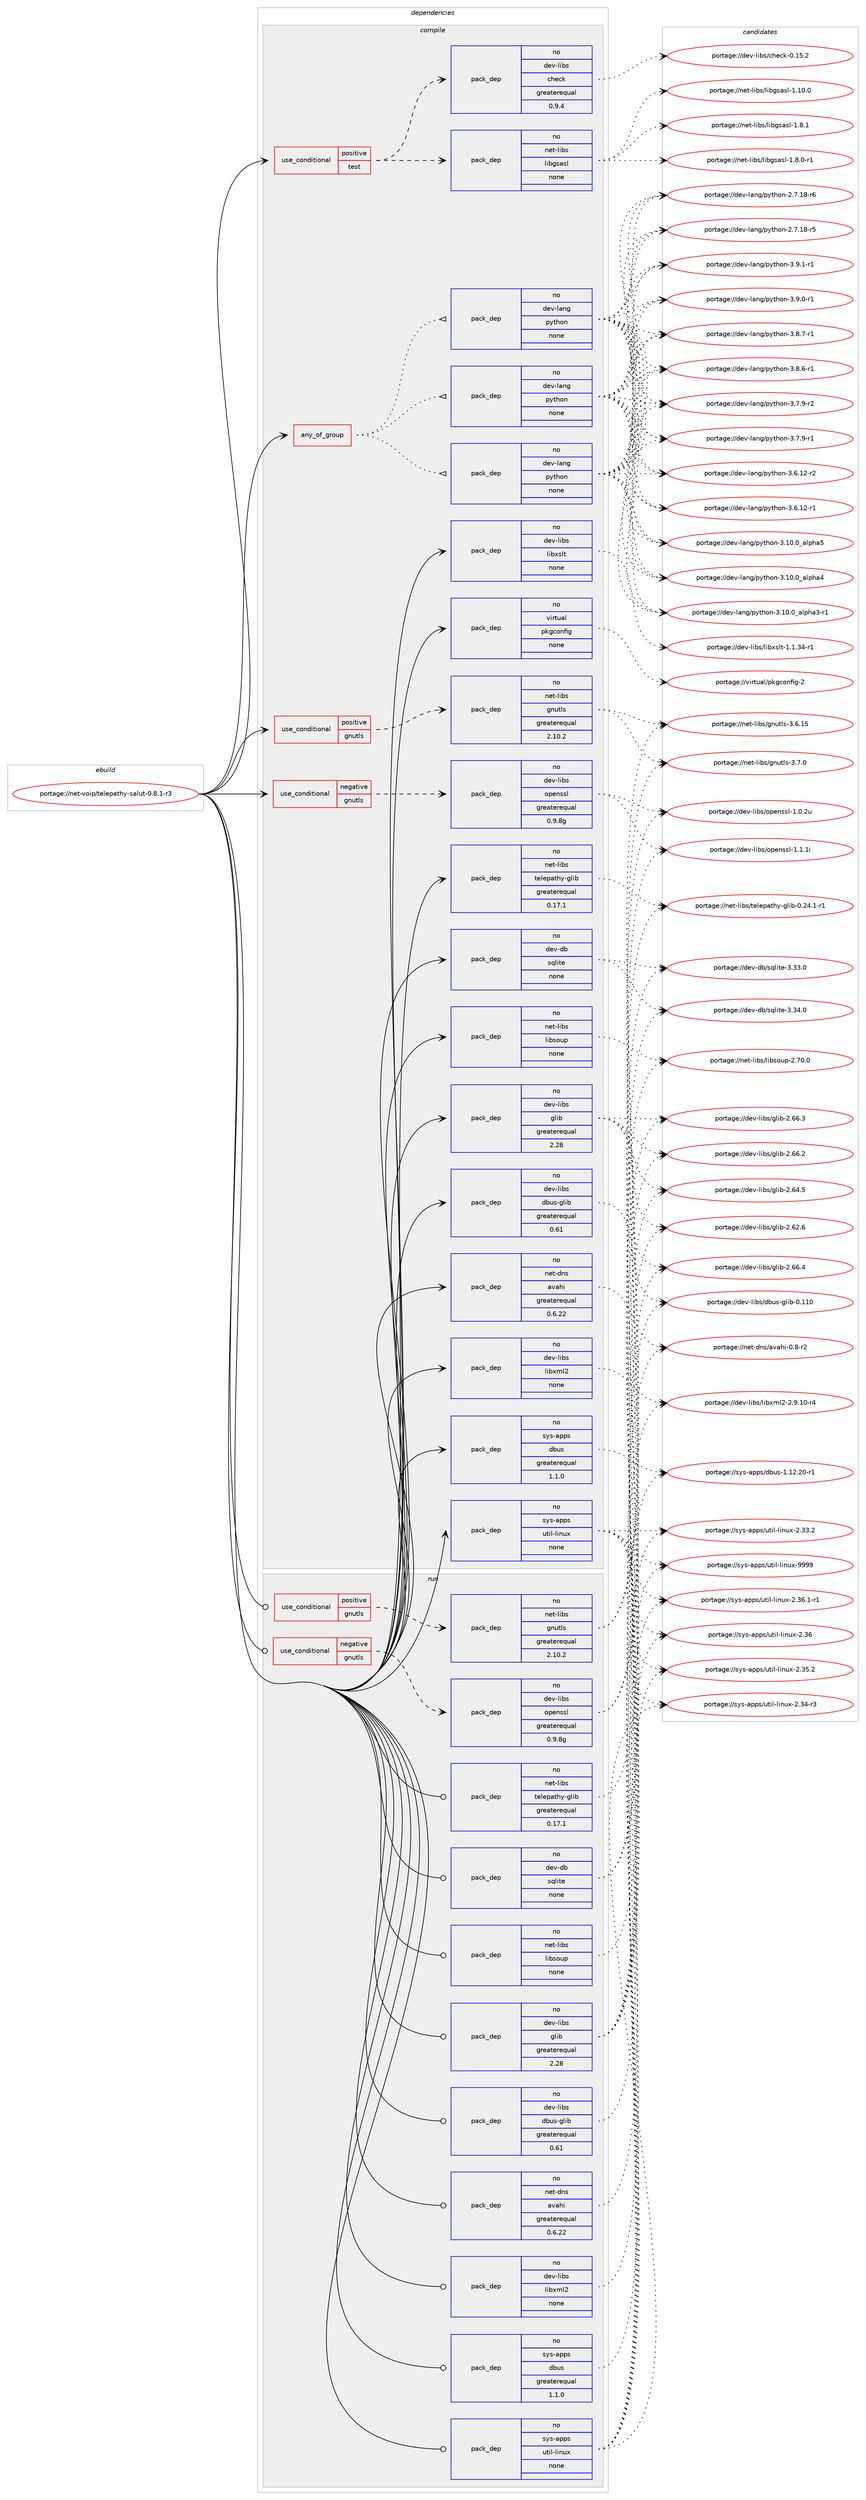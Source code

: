 digraph prolog {

# *************
# Graph options
# *************

newrank=true;
concentrate=true;
compound=true;
graph [rankdir=LR,fontname=Helvetica,fontsize=10,ranksep=1.5];#, ranksep=2.5, nodesep=0.2];
edge  [arrowhead=vee];
node  [fontname=Helvetica,fontsize=10];

# **********
# The ebuild
# **********

subgraph cluster_leftcol {
color=gray;
rank=same;
label=<<i>ebuild</i>>;
id [label="portage://net-voip/telepathy-salut-0.8.1-r3", color=red, width=4, href="../net-voip/telepathy-salut-0.8.1-r3.svg"];
}

# ****************
# The dependencies
# ****************

subgraph cluster_midcol {
color=gray;
label=<<i>dependencies</i>>;
subgraph cluster_compile {
fillcolor="#eeeeee";
style=filled;
label=<<i>compile</i>>;
subgraph any107 {
dependency13357 [label=<<TABLE BORDER="0" CELLBORDER="1" CELLSPACING="0" CELLPADDING="4"><TR><TD CELLPADDING="10">any_of_group</TD></TR></TABLE>>, shape=none, color=red];subgraph pack9303 {
dependency13358 [label=<<TABLE BORDER="0" CELLBORDER="1" CELLSPACING="0" CELLPADDING="4" WIDTH="220"><TR><TD ROWSPAN="6" CELLPADDING="30">pack_dep</TD></TR><TR><TD WIDTH="110">no</TD></TR><TR><TD>dev-lang</TD></TR><TR><TD>python</TD></TR><TR><TD>none</TD></TR><TR><TD></TD></TR></TABLE>>, shape=none, color=blue];
}
dependency13357:e -> dependency13358:w [weight=20,style="dotted",arrowhead="oinv"];
subgraph pack9304 {
dependency13359 [label=<<TABLE BORDER="0" CELLBORDER="1" CELLSPACING="0" CELLPADDING="4" WIDTH="220"><TR><TD ROWSPAN="6" CELLPADDING="30">pack_dep</TD></TR><TR><TD WIDTH="110">no</TD></TR><TR><TD>dev-lang</TD></TR><TR><TD>python</TD></TR><TR><TD>none</TD></TR><TR><TD></TD></TR></TABLE>>, shape=none, color=blue];
}
dependency13357:e -> dependency13359:w [weight=20,style="dotted",arrowhead="oinv"];
subgraph pack9305 {
dependency13360 [label=<<TABLE BORDER="0" CELLBORDER="1" CELLSPACING="0" CELLPADDING="4" WIDTH="220"><TR><TD ROWSPAN="6" CELLPADDING="30">pack_dep</TD></TR><TR><TD WIDTH="110">no</TD></TR><TR><TD>dev-lang</TD></TR><TR><TD>python</TD></TR><TR><TD>none</TD></TR><TR><TD></TD></TR></TABLE>>, shape=none, color=blue];
}
dependency13357:e -> dependency13360:w [weight=20,style="dotted",arrowhead="oinv"];
}
id:e -> dependency13357:w [weight=20,style="solid",arrowhead="vee"];
subgraph cond3938 {
dependency13361 [label=<<TABLE BORDER="0" CELLBORDER="1" CELLSPACING="0" CELLPADDING="4"><TR><TD ROWSPAN="3" CELLPADDING="10">use_conditional</TD></TR><TR><TD>negative</TD></TR><TR><TD>gnutls</TD></TR></TABLE>>, shape=none, color=red];
subgraph pack9306 {
dependency13362 [label=<<TABLE BORDER="0" CELLBORDER="1" CELLSPACING="0" CELLPADDING="4" WIDTH="220"><TR><TD ROWSPAN="6" CELLPADDING="30">pack_dep</TD></TR><TR><TD WIDTH="110">no</TD></TR><TR><TD>dev-libs</TD></TR><TR><TD>openssl</TD></TR><TR><TD>greaterequal</TD></TR><TR><TD>0.9.8g</TD></TR></TABLE>>, shape=none, color=blue];
}
dependency13361:e -> dependency13362:w [weight=20,style="dashed",arrowhead="vee"];
}
id:e -> dependency13361:w [weight=20,style="solid",arrowhead="vee"];
subgraph cond3939 {
dependency13363 [label=<<TABLE BORDER="0" CELLBORDER="1" CELLSPACING="0" CELLPADDING="4"><TR><TD ROWSPAN="3" CELLPADDING="10">use_conditional</TD></TR><TR><TD>positive</TD></TR><TR><TD>gnutls</TD></TR></TABLE>>, shape=none, color=red];
subgraph pack9307 {
dependency13364 [label=<<TABLE BORDER="0" CELLBORDER="1" CELLSPACING="0" CELLPADDING="4" WIDTH="220"><TR><TD ROWSPAN="6" CELLPADDING="30">pack_dep</TD></TR><TR><TD WIDTH="110">no</TD></TR><TR><TD>net-libs</TD></TR><TR><TD>gnutls</TD></TR><TR><TD>greaterequal</TD></TR><TR><TD>2.10.2</TD></TR></TABLE>>, shape=none, color=blue];
}
dependency13363:e -> dependency13364:w [weight=20,style="dashed",arrowhead="vee"];
}
id:e -> dependency13363:w [weight=20,style="solid",arrowhead="vee"];
subgraph cond3940 {
dependency13365 [label=<<TABLE BORDER="0" CELLBORDER="1" CELLSPACING="0" CELLPADDING="4"><TR><TD ROWSPAN="3" CELLPADDING="10">use_conditional</TD></TR><TR><TD>positive</TD></TR><TR><TD>test</TD></TR></TABLE>>, shape=none, color=red];
subgraph pack9308 {
dependency13366 [label=<<TABLE BORDER="0" CELLBORDER="1" CELLSPACING="0" CELLPADDING="4" WIDTH="220"><TR><TD ROWSPAN="6" CELLPADDING="30">pack_dep</TD></TR><TR><TD WIDTH="110">no</TD></TR><TR><TD>dev-libs</TD></TR><TR><TD>check</TD></TR><TR><TD>greaterequal</TD></TR><TR><TD>0.9.4</TD></TR></TABLE>>, shape=none, color=blue];
}
dependency13365:e -> dependency13366:w [weight=20,style="dashed",arrowhead="vee"];
subgraph pack9309 {
dependency13367 [label=<<TABLE BORDER="0" CELLBORDER="1" CELLSPACING="0" CELLPADDING="4" WIDTH="220"><TR><TD ROWSPAN="6" CELLPADDING="30">pack_dep</TD></TR><TR><TD WIDTH="110">no</TD></TR><TR><TD>net-libs</TD></TR><TR><TD>libgsasl</TD></TR><TR><TD>none</TD></TR><TR><TD></TD></TR></TABLE>>, shape=none, color=blue];
}
dependency13365:e -> dependency13367:w [weight=20,style="dashed",arrowhead="vee"];
}
id:e -> dependency13365:w [weight=20,style="solid",arrowhead="vee"];
subgraph pack9310 {
dependency13368 [label=<<TABLE BORDER="0" CELLBORDER="1" CELLSPACING="0" CELLPADDING="4" WIDTH="220"><TR><TD ROWSPAN="6" CELLPADDING="30">pack_dep</TD></TR><TR><TD WIDTH="110">no</TD></TR><TR><TD>dev-db</TD></TR><TR><TD>sqlite</TD></TR><TR><TD>none</TD></TR><TR><TD></TD></TR></TABLE>>, shape=none, color=blue];
}
id:e -> dependency13368:w [weight=20,style="solid",arrowhead="vee"];
subgraph pack9311 {
dependency13369 [label=<<TABLE BORDER="0" CELLBORDER="1" CELLSPACING="0" CELLPADDING="4" WIDTH="220"><TR><TD ROWSPAN="6" CELLPADDING="30">pack_dep</TD></TR><TR><TD WIDTH="110">no</TD></TR><TR><TD>dev-libs</TD></TR><TR><TD>dbus-glib</TD></TR><TR><TD>greaterequal</TD></TR><TR><TD>0.61</TD></TR></TABLE>>, shape=none, color=blue];
}
id:e -> dependency13369:w [weight=20,style="solid",arrowhead="vee"];
subgraph pack9312 {
dependency13370 [label=<<TABLE BORDER="0" CELLBORDER="1" CELLSPACING="0" CELLPADDING="4" WIDTH="220"><TR><TD ROWSPAN="6" CELLPADDING="30">pack_dep</TD></TR><TR><TD WIDTH="110">no</TD></TR><TR><TD>dev-libs</TD></TR><TR><TD>glib</TD></TR><TR><TD>greaterequal</TD></TR><TR><TD>2.28</TD></TR></TABLE>>, shape=none, color=blue];
}
id:e -> dependency13370:w [weight=20,style="solid",arrowhead="vee"];
subgraph pack9313 {
dependency13371 [label=<<TABLE BORDER="0" CELLBORDER="1" CELLSPACING="0" CELLPADDING="4" WIDTH="220"><TR><TD ROWSPAN="6" CELLPADDING="30">pack_dep</TD></TR><TR><TD WIDTH="110">no</TD></TR><TR><TD>dev-libs</TD></TR><TR><TD>libxml2</TD></TR><TR><TD>none</TD></TR><TR><TD></TD></TR></TABLE>>, shape=none, color=blue];
}
id:e -> dependency13371:w [weight=20,style="solid",arrowhead="vee"];
subgraph pack9314 {
dependency13372 [label=<<TABLE BORDER="0" CELLBORDER="1" CELLSPACING="0" CELLPADDING="4" WIDTH="220"><TR><TD ROWSPAN="6" CELLPADDING="30">pack_dep</TD></TR><TR><TD WIDTH="110">no</TD></TR><TR><TD>dev-libs</TD></TR><TR><TD>libxslt</TD></TR><TR><TD>none</TD></TR><TR><TD></TD></TR></TABLE>>, shape=none, color=blue];
}
id:e -> dependency13372:w [weight=20,style="solid",arrowhead="vee"];
subgraph pack9315 {
dependency13373 [label=<<TABLE BORDER="0" CELLBORDER="1" CELLSPACING="0" CELLPADDING="4" WIDTH="220"><TR><TD ROWSPAN="6" CELLPADDING="30">pack_dep</TD></TR><TR><TD WIDTH="110">no</TD></TR><TR><TD>net-dns</TD></TR><TR><TD>avahi</TD></TR><TR><TD>greaterequal</TD></TR><TR><TD>0.6.22</TD></TR></TABLE>>, shape=none, color=blue];
}
id:e -> dependency13373:w [weight=20,style="solid",arrowhead="vee"];
subgraph pack9316 {
dependency13374 [label=<<TABLE BORDER="0" CELLBORDER="1" CELLSPACING="0" CELLPADDING="4" WIDTH="220"><TR><TD ROWSPAN="6" CELLPADDING="30">pack_dep</TD></TR><TR><TD WIDTH="110">no</TD></TR><TR><TD>net-libs</TD></TR><TR><TD>libsoup</TD></TR><TR><TD>none</TD></TR><TR><TD></TD></TR></TABLE>>, shape=none, color=blue];
}
id:e -> dependency13374:w [weight=20,style="solid",arrowhead="vee"];
subgraph pack9317 {
dependency13375 [label=<<TABLE BORDER="0" CELLBORDER="1" CELLSPACING="0" CELLPADDING="4" WIDTH="220"><TR><TD ROWSPAN="6" CELLPADDING="30">pack_dep</TD></TR><TR><TD WIDTH="110">no</TD></TR><TR><TD>net-libs</TD></TR><TR><TD>telepathy-glib</TD></TR><TR><TD>greaterequal</TD></TR><TR><TD>0.17.1</TD></TR></TABLE>>, shape=none, color=blue];
}
id:e -> dependency13375:w [weight=20,style="solid",arrowhead="vee"];
subgraph pack9318 {
dependency13376 [label=<<TABLE BORDER="0" CELLBORDER="1" CELLSPACING="0" CELLPADDING="4" WIDTH="220"><TR><TD ROWSPAN="6" CELLPADDING="30">pack_dep</TD></TR><TR><TD WIDTH="110">no</TD></TR><TR><TD>sys-apps</TD></TR><TR><TD>dbus</TD></TR><TR><TD>greaterequal</TD></TR><TR><TD>1.1.0</TD></TR></TABLE>>, shape=none, color=blue];
}
id:e -> dependency13376:w [weight=20,style="solid",arrowhead="vee"];
subgraph pack9319 {
dependency13377 [label=<<TABLE BORDER="0" CELLBORDER="1" CELLSPACING="0" CELLPADDING="4" WIDTH="220"><TR><TD ROWSPAN="6" CELLPADDING="30">pack_dep</TD></TR><TR><TD WIDTH="110">no</TD></TR><TR><TD>sys-apps</TD></TR><TR><TD>util-linux</TD></TR><TR><TD>none</TD></TR><TR><TD></TD></TR></TABLE>>, shape=none, color=blue];
}
id:e -> dependency13377:w [weight=20,style="solid",arrowhead="vee"];
subgraph pack9320 {
dependency13378 [label=<<TABLE BORDER="0" CELLBORDER="1" CELLSPACING="0" CELLPADDING="4" WIDTH="220"><TR><TD ROWSPAN="6" CELLPADDING="30">pack_dep</TD></TR><TR><TD WIDTH="110">no</TD></TR><TR><TD>virtual</TD></TR><TR><TD>pkgconfig</TD></TR><TR><TD>none</TD></TR><TR><TD></TD></TR></TABLE>>, shape=none, color=blue];
}
id:e -> dependency13378:w [weight=20,style="solid",arrowhead="vee"];
}
subgraph cluster_compileandrun {
fillcolor="#eeeeee";
style=filled;
label=<<i>compile and run</i>>;
}
subgraph cluster_run {
fillcolor="#eeeeee";
style=filled;
label=<<i>run</i>>;
subgraph cond3941 {
dependency13379 [label=<<TABLE BORDER="0" CELLBORDER="1" CELLSPACING="0" CELLPADDING="4"><TR><TD ROWSPAN="3" CELLPADDING="10">use_conditional</TD></TR><TR><TD>negative</TD></TR><TR><TD>gnutls</TD></TR></TABLE>>, shape=none, color=red];
subgraph pack9321 {
dependency13380 [label=<<TABLE BORDER="0" CELLBORDER="1" CELLSPACING="0" CELLPADDING="4" WIDTH="220"><TR><TD ROWSPAN="6" CELLPADDING="30">pack_dep</TD></TR><TR><TD WIDTH="110">no</TD></TR><TR><TD>dev-libs</TD></TR><TR><TD>openssl</TD></TR><TR><TD>greaterequal</TD></TR><TR><TD>0.9.8g</TD></TR></TABLE>>, shape=none, color=blue];
}
dependency13379:e -> dependency13380:w [weight=20,style="dashed",arrowhead="vee"];
}
id:e -> dependency13379:w [weight=20,style="solid",arrowhead="odot"];
subgraph cond3942 {
dependency13381 [label=<<TABLE BORDER="0" CELLBORDER="1" CELLSPACING="0" CELLPADDING="4"><TR><TD ROWSPAN="3" CELLPADDING="10">use_conditional</TD></TR><TR><TD>positive</TD></TR><TR><TD>gnutls</TD></TR></TABLE>>, shape=none, color=red];
subgraph pack9322 {
dependency13382 [label=<<TABLE BORDER="0" CELLBORDER="1" CELLSPACING="0" CELLPADDING="4" WIDTH="220"><TR><TD ROWSPAN="6" CELLPADDING="30">pack_dep</TD></TR><TR><TD WIDTH="110">no</TD></TR><TR><TD>net-libs</TD></TR><TR><TD>gnutls</TD></TR><TR><TD>greaterequal</TD></TR><TR><TD>2.10.2</TD></TR></TABLE>>, shape=none, color=blue];
}
dependency13381:e -> dependency13382:w [weight=20,style="dashed",arrowhead="vee"];
}
id:e -> dependency13381:w [weight=20,style="solid",arrowhead="odot"];
subgraph pack9323 {
dependency13383 [label=<<TABLE BORDER="0" CELLBORDER="1" CELLSPACING="0" CELLPADDING="4" WIDTH="220"><TR><TD ROWSPAN="6" CELLPADDING="30">pack_dep</TD></TR><TR><TD WIDTH="110">no</TD></TR><TR><TD>dev-db</TD></TR><TR><TD>sqlite</TD></TR><TR><TD>none</TD></TR><TR><TD></TD></TR></TABLE>>, shape=none, color=blue];
}
id:e -> dependency13383:w [weight=20,style="solid",arrowhead="odot"];
subgraph pack9324 {
dependency13384 [label=<<TABLE BORDER="0" CELLBORDER="1" CELLSPACING="0" CELLPADDING="4" WIDTH="220"><TR><TD ROWSPAN="6" CELLPADDING="30">pack_dep</TD></TR><TR><TD WIDTH="110">no</TD></TR><TR><TD>dev-libs</TD></TR><TR><TD>dbus-glib</TD></TR><TR><TD>greaterequal</TD></TR><TR><TD>0.61</TD></TR></TABLE>>, shape=none, color=blue];
}
id:e -> dependency13384:w [weight=20,style="solid",arrowhead="odot"];
subgraph pack9325 {
dependency13385 [label=<<TABLE BORDER="0" CELLBORDER="1" CELLSPACING="0" CELLPADDING="4" WIDTH="220"><TR><TD ROWSPAN="6" CELLPADDING="30">pack_dep</TD></TR><TR><TD WIDTH="110">no</TD></TR><TR><TD>dev-libs</TD></TR><TR><TD>glib</TD></TR><TR><TD>greaterequal</TD></TR><TR><TD>2.28</TD></TR></TABLE>>, shape=none, color=blue];
}
id:e -> dependency13385:w [weight=20,style="solid",arrowhead="odot"];
subgraph pack9326 {
dependency13386 [label=<<TABLE BORDER="0" CELLBORDER="1" CELLSPACING="0" CELLPADDING="4" WIDTH="220"><TR><TD ROWSPAN="6" CELLPADDING="30">pack_dep</TD></TR><TR><TD WIDTH="110">no</TD></TR><TR><TD>dev-libs</TD></TR><TR><TD>libxml2</TD></TR><TR><TD>none</TD></TR><TR><TD></TD></TR></TABLE>>, shape=none, color=blue];
}
id:e -> dependency13386:w [weight=20,style="solid",arrowhead="odot"];
subgraph pack9327 {
dependency13387 [label=<<TABLE BORDER="0" CELLBORDER="1" CELLSPACING="0" CELLPADDING="4" WIDTH="220"><TR><TD ROWSPAN="6" CELLPADDING="30">pack_dep</TD></TR><TR><TD WIDTH="110">no</TD></TR><TR><TD>net-dns</TD></TR><TR><TD>avahi</TD></TR><TR><TD>greaterequal</TD></TR><TR><TD>0.6.22</TD></TR></TABLE>>, shape=none, color=blue];
}
id:e -> dependency13387:w [weight=20,style="solid",arrowhead="odot"];
subgraph pack9328 {
dependency13388 [label=<<TABLE BORDER="0" CELLBORDER="1" CELLSPACING="0" CELLPADDING="4" WIDTH="220"><TR><TD ROWSPAN="6" CELLPADDING="30">pack_dep</TD></TR><TR><TD WIDTH="110">no</TD></TR><TR><TD>net-libs</TD></TR><TR><TD>libsoup</TD></TR><TR><TD>none</TD></TR><TR><TD></TD></TR></TABLE>>, shape=none, color=blue];
}
id:e -> dependency13388:w [weight=20,style="solid",arrowhead="odot"];
subgraph pack9329 {
dependency13389 [label=<<TABLE BORDER="0" CELLBORDER="1" CELLSPACING="0" CELLPADDING="4" WIDTH="220"><TR><TD ROWSPAN="6" CELLPADDING="30">pack_dep</TD></TR><TR><TD WIDTH="110">no</TD></TR><TR><TD>net-libs</TD></TR><TR><TD>telepathy-glib</TD></TR><TR><TD>greaterequal</TD></TR><TR><TD>0.17.1</TD></TR></TABLE>>, shape=none, color=blue];
}
id:e -> dependency13389:w [weight=20,style="solid",arrowhead="odot"];
subgraph pack9330 {
dependency13390 [label=<<TABLE BORDER="0" CELLBORDER="1" CELLSPACING="0" CELLPADDING="4" WIDTH="220"><TR><TD ROWSPAN="6" CELLPADDING="30">pack_dep</TD></TR><TR><TD WIDTH="110">no</TD></TR><TR><TD>sys-apps</TD></TR><TR><TD>dbus</TD></TR><TR><TD>greaterequal</TD></TR><TR><TD>1.1.0</TD></TR></TABLE>>, shape=none, color=blue];
}
id:e -> dependency13390:w [weight=20,style="solid",arrowhead="odot"];
subgraph pack9331 {
dependency13391 [label=<<TABLE BORDER="0" CELLBORDER="1" CELLSPACING="0" CELLPADDING="4" WIDTH="220"><TR><TD ROWSPAN="6" CELLPADDING="30">pack_dep</TD></TR><TR><TD WIDTH="110">no</TD></TR><TR><TD>sys-apps</TD></TR><TR><TD>util-linux</TD></TR><TR><TD>none</TD></TR><TR><TD></TD></TR></TABLE>>, shape=none, color=blue];
}
id:e -> dependency13391:w [weight=20,style="solid",arrowhead="odot"];
}
}

# **************
# The candidates
# **************

subgraph cluster_choices {
rank=same;
color=gray;
label=<<i>candidates</i>>;

subgraph choice9303 {
color=black;
nodesep=1;
choice1001011184510897110103471121211161041111104551465746494511449 [label="portage://dev-lang/python-3.9.1-r1", color=red, width=4,href="../dev-lang/python-3.9.1-r1.svg"];
choice1001011184510897110103471121211161041111104551465746484511449 [label="portage://dev-lang/python-3.9.0-r1", color=red, width=4,href="../dev-lang/python-3.9.0-r1.svg"];
choice1001011184510897110103471121211161041111104551465646554511449 [label="portage://dev-lang/python-3.8.7-r1", color=red, width=4,href="../dev-lang/python-3.8.7-r1.svg"];
choice1001011184510897110103471121211161041111104551465646544511449 [label="portage://dev-lang/python-3.8.6-r1", color=red, width=4,href="../dev-lang/python-3.8.6-r1.svg"];
choice1001011184510897110103471121211161041111104551465546574511450 [label="portage://dev-lang/python-3.7.9-r2", color=red, width=4,href="../dev-lang/python-3.7.9-r2.svg"];
choice1001011184510897110103471121211161041111104551465546574511449 [label="portage://dev-lang/python-3.7.9-r1", color=red, width=4,href="../dev-lang/python-3.7.9-r1.svg"];
choice100101118451089711010347112121116104111110455146544649504511450 [label="portage://dev-lang/python-3.6.12-r2", color=red, width=4,href="../dev-lang/python-3.6.12-r2.svg"];
choice100101118451089711010347112121116104111110455146544649504511449 [label="portage://dev-lang/python-3.6.12-r1", color=red, width=4,href="../dev-lang/python-3.6.12-r1.svg"];
choice1001011184510897110103471121211161041111104551464948464895971081121049753 [label="portage://dev-lang/python-3.10.0_alpha5", color=red, width=4,href="../dev-lang/python-3.10.0_alpha5.svg"];
choice1001011184510897110103471121211161041111104551464948464895971081121049752 [label="portage://dev-lang/python-3.10.0_alpha4", color=red, width=4,href="../dev-lang/python-3.10.0_alpha4.svg"];
choice10010111845108971101034711212111610411111045514649484648959710811210497514511449 [label="portage://dev-lang/python-3.10.0_alpha3-r1", color=red, width=4,href="../dev-lang/python-3.10.0_alpha3-r1.svg"];
choice100101118451089711010347112121116104111110455046554649564511454 [label="portage://dev-lang/python-2.7.18-r6", color=red, width=4,href="../dev-lang/python-2.7.18-r6.svg"];
choice100101118451089711010347112121116104111110455046554649564511453 [label="portage://dev-lang/python-2.7.18-r5", color=red, width=4,href="../dev-lang/python-2.7.18-r5.svg"];
dependency13358:e -> choice1001011184510897110103471121211161041111104551465746494511449:w [style=dotted,weight="100"];
dependency13358:e -> choice1001011184510897110103471121211161041111104551465746484511449:w [style=dotted,weight="100"];
dependency13358:e -> choice1001011184510897110103471121211161041111104551465646554511449:w [style=dotted,weight="100"];
dependency13358:e -> choice1001011184510897110103471121211161041111104551465646544511449:w [style=dotted,weight="100"];
dependency13358:e -> choice1001011184510897110103471121211161041111104551465546574511450:w [style=dotted,weight="100"];
dependency13358:e -> choice1001011184510897110103471121211161041111104551465546574511449:w [style=dotted,weight="100"];
dependency13358:e -> choice100101118451089711010347112121116104111110455146544649504511450:w [style=dotted,weight="100"];
dependency13358:e -> choice100101118451089711010347112121116104111110455146544649504511449:w [style=dotted,weight="100"];
dependency13358:e -> choice1001011184510897110103471121211161041111104551464948464895971081121049753:w [style=dotted,weight="100"];
dependency13358:e -> choice1001011184510897110103471121211161041111104551464948464895971081121049752:w [style=dotted,weight="100"];
dependency13358:e -> choice10010111845108971101034711212111610411111045514649484648959710811210497514511449:w [style=dotted,weight="100"];
dependency13358:e -> choice100101118451089711010347112121116104111110455046554649564511454:w [style=dotted,weight="100"];
dependency13358:e -> choice100101118451089711010347112121116104111110455046554649564511453:w [style=dotted,weight="100"];
}
subgraph choice9304 {
color=black;
nodesep=1;
choice1001011184510897110103471121211161041111104551465746494511449 [label="portage://dev-lang/python-3.9.1-r1", color=red, width=4,href="../dev-lang/python-3.9.1-r1.svg"];
choice1001011184510897110103471121211161041111104551465746484511449 [label="portage://dev-lang/python-3.9.0-r1", color=red, width=4,href="../dev-lang/python-3.9.0-r1.svg"];
choice1001011184510897110103471121211161041111104551465646554511449 [label="portage://dev-lang/python-3.8.7-r1", color=red, width=4,href="../dev-lang/python-3.8.7-r1.svg"];
choice1001011184510897110103471121211161041111104551465646544511449 [label="portage://dev-lang/python-3.8.6-r1", color=red, width=4,href="../dev-lang/python-3.8.6-r1.svg"];
choice1001011184510897110103471121211161041111104551465546574511450 [label="portage://dev-lang/python-3.7.9-r2", color=red, width=4,href="../dev-lang/python-3.7.9-r2.svg"];
choice1001011184510897110103471121211161041111104551465546574511449 [label="portage://dev-lang/python-3.7.9-r1", color=red, width=4,href="../dev-lang/python-3.7.9-r1.svg"];
choice100101118451089711010347112121116104111110455146544649504511450 [label="portage://dev-lang/python-3.6.12-r2", color=red, width=4,href="../dev-lang/python-3.6.12-r2.svg"];
choice100101118451089711010347112121116104111110455146544649504511449 [label="portage://dev-lang/python-3.6.12-r1", color=red, width=4,href="../dev-lang/python-3.6.12-r1.svg"];
choice1001011184510897110103471121211161041111104551464948464895971081121049753 [label="portage://dev-lang/python-3.10.0_alpha5", color=red, width=4,href="../dev-lang/python-3.10.0_alpha5.svg"];
choice1001011184510897110103471121211161041111104551464948464895971081121049752 [label="portage://dev-lang/python-3.10.0_alpha4", color=red, width=4,href="../dev-lang/python-3.10.0_alpha4.svg"];
choice10010111845108971101034711212111610411111045514649484648959710811210497514511449 [label="portage://dev-lang/python-3.10.0_alpha3-r1", color=red, width=4,href="../dev-lang/python-3.10.0_alpha3-r1.svg"];
choice100101118451089711010347112121116104111110455046554649564511454 [label="portage://dev-lang/python-2.7.18-r6", color=red, width=4,href="../dev-lang/python-2.7.18-r6.svg"];
choice100101118451089711010347112121116104111110455046554649564511453 [label="portage://dev-lang/python-2.7.18-r5", color=red, width=4,href="../dev-lang/python-2.7.18-r5.svg"];
dependency13359:e -> choice1001011184510897110103471121211161041111104551465746494511449:w [style=dotted,weight="100"];
dependency13359:e -> choice1001011184510897110103471121211161041111104551465746484511449:w [style=dotted,weight="100"];
dependency13359:e -> choice1001011184510897110103471121211161041111104551465646554511449:w [style=dotted,weight="100"];
dependency13359:e -> choice1001011184510897110103471121211161041111104551465646544511449:w [style=dotted,weight="100"];
dependency13359:e -> choice1001011184510897110103471121211161041111104551465546574511450:w [style=dotted,weight="100"];
dependency13359:e -> choice1001011184510897110103471121211161041111104551465546574511449:w [style=dotted,weight="100"];
dependency13359:e -> choice100101118451089711010347112121116104111110455146544649504511450:w [style=dotted,weight="100"];
dependency13359:e -> choice100101118451089711010347112121116104111110455146544649504511449:w [style=dotted,weight="100"];
dependency13359:e -> choice1001011184510897110103471121211161041111104551464948464895971081121049753:w [style=dotted,weight="100"];
dependency13359:e -> choice1001011184510897110103471121211161041111104551464948464895971081121049752:w [style=dotted,weight="100"];
dependency13359:e -> choice10010111845108971101034711212111610411111045514649484648959710811210497514511449:w [style=dotted,weight="100"];
dependency13359:e -> choice100101118451089711010347112121116104111110455046554649564511454:w [style=dotted,weight="100"];
dependency13359:e -> choice100101118451089711010347112121116104111110455046554649564511453:w [style=dotted,weight="100"];
}
subgraph choice9305 {
color=black;
nodesep=1;
choice1001011184510897110103471121211161041111104551465746494511449 [label="portage://dev-lang/python-3.9.1-r1", color=red, width=4,href="../dev-lang/python-3.9.1-r1.svg"];
choice1001011184510897110103471121211161041111104551465746484511449 [label="portage://dev-lang/python-3.9.0-r1", color=red, width=4,href="../dev-lang/python-3.9.0-r1.svg"];
choice1001011184510897110103471121211161041111104551465646554511449 [label="portage://dev-lang/python-3.8.7-r1", color=red, width=4,href="../dev-lang/python-3.8.7-r1.svg"];
choice1001011184510897110103471121211161041111104551465646544511449 [label="portage://dev-lang/python-3.8.6-r1", color=red, width=4,href="../dev-lang/python-3.8.6-r1.svg"];
choice1001011184510897110103471121211161041111104551465546574511450 [label="portage://dev-lang/python-3.7.9-r2", color=red, width=4,href="../dev-lang/python-3.7.9-r2.svg"];
choice1001011184510897110103471121211161041111104551465546574511449 [label="portage://dev-lang/python-3.7.9-r1", color=red, width=4,href="../dev-lang/python-3.7.9-r1.svg"];
choice100101118451089711010347112121116104111110455146544649504511450 [label="portage://dev-lang/python-3.6.12-r2", color=red, width=4,href="../dev-lang/python-3.6.12-r2.svg"];
choice100101118451089711010347112121116104111110455146544649504511449 [label="portage://dev-lang/python-3.6.12-r1", color=red, width=4,href="../dev-lang/python-3.6.12-r1.svg"];
choice1001011184510897110103471121211161041111104551464948464895971081121049753 [label="portage://dev-lang/python-3.10.0_alpha5", color=red, width=4,href="../dev-lang/python-3.10.0_alpha5.svg"];
choice1001011184510897110103471121211161041111104551464948464895971081121049752 [label="portage://dev-lang/python-3.10.0_alpha4", color=red, width=4,href="../dev-lang/python-3.10.0_alpha4.svg"];
choice10010111845108971101034711212111610411111045514649484648959710811210497514511449 [label="portage://dev-lang/python-3.10.0_alpha3-r1", color=red, width=4,href="../dev-lang/python-3.10.0_alpha3-r1.svg"];
choice100101118451089711010347112121116104111110455046554649564511454 [label="portage://dev-lang/python-2.7.18-r6", color=red, width=4,href="../dev-lang/python-2.7.18-r6.svg"];
choice100101118451089711010347112121116104111110455046554649564511453 [label="portage://dev-lang/python-2.7.18-r5", color=red, width=4,href="../dev-lang/python-2.7.18-r5.svg"];
dependency13360:e -> choice1001011184510897110103471121211161041111104551465746494511449:w [style=dotted,weight="100"];
dependency13360:e -> choice1001011184510897110103471121211161041111104551465746484511449:w [style=dotted,weight="100"];
dependency13360:e -> choice1001011184510897110103471121211161041111104551465646554511449:w [style=dotted,weight="100"];
dependency13360:e -> choice1001011184510897110103471121211161041111104551465646544511449:w [style=dotted,weight="100"];
dependency13360:e -> choice1001011184510897110103471121211161041111104551465546574511450:w [style=dotted,weight="100"];
dependency13360:e -> choice1001011184510897110103471121211161041111104551465546574511449:w [style=dotted,weight="100"];
dependency13360:e -> choice100101118451089711010347112121116104111110455146544649504511450:w [style=dotted,weight="100"];
dependency13360:e -> choice100101118451089711010347112121116104111110455146544649504511449:w [style=dotted,weight="100"];
dependency13360:e -> choice1001011184510897110103471121211161041111104551464948464895971081121049753:w [style=dotted,weight="100"];
dependency13360:e -> choice1001011184510897110103471121211161041111104551464948464895971081121049752:w [style=dotted,weight="100"];
dependency13360:e -> choice10010111845108971101034711212111610411111045514649484648959710811210497514511449:w [style=dotted,weight="100"];
dependency13360:e -> choice100101118451089711010347112121116104111110455046554649564511454:w [style=dotted,weight="100"];
dependency13360:e -> choice100101118451089711010347112121116104111110455046554649564511453:w [style=dotted,weight="100"];
}
subgraph choice9306 {
color=black;
nodesep=1;
choice100101118451081059811547111112101110115115108454946494649105 [label="portage://dev-libs/openssl-1.1.1i", color=red, width=4,href="../dev-libs/openssl-1.1.1i.svg"];
choice100101118451081059811547111112101110115115108454946484650117 [label="portage://dev-libs/openssl-1.0.2u", color=red, width=4,href="../dev-libs/openssl-1.0.2u.svg"];
dependency13362:e -> choice100101118451081059811547111112101110115115108454946494649105:w [style=dotted,weight="100"];
dependency13362:e -> choice100101118451081059811547111112101110115115108454946484650117:w [style=dotted,weight="100"];
}
subgraph choice9307 {
color=black;
nodesep=1;
choice110101116451081059811547103110117116108115455146554648 [label="portage://net-libs/gnutls-3.7.0", color=red, width=4,href="../net-libs/gnutls-3.7.0.svg"];
choice11010111645108105981154710311011711610811545514654464953 [label="portage://net-libs/gnutls-3.6.15", color=red, width=4,href="../net-libs/gnutls-3.6.15.svg"];
dependency13364:e -> choice110101116451081059811547103110117116108115455146554648:w [style=dotted,weight="100"];
dependency13364:e -> choice11010111645108105981154710311011711610811545514654464953:w [style=dotted,weight="100"];
}
subgraph choice9308 {
color=black;
nodesep=1;
choice100101118451081059811547991041019910745484649534650 [label="portage://dev-libs/check-0.15.2", color=red, width=4,href="../dev-libs/check-0.15.2.svg"];
dependency13366:e -> choice100101118451081059811547991041019910745484649534650:w [style=dotted,weight="100"];
}
subgraph choice9309 {
color=black;
nodesep=1;
choice1101011164510810598115471081059810311597115108454946564649 [label="portage://net-libs/libgsasl-1.8.1", color=red, width=4,href="../net-libs/libgsasl-1.8.1.svg"];
choice11010111645108105981154710810598103115971151084549465646484511449 [label="portage://net-libs/libgsasl-1.8.0-r1", color=red, width=4,href="../net-libs/libgsasl-1.8.0-r1.svg"];
choice110101116451081059811547108105981031159711510845494649484648 [label="portage://net-libs/libgsasl-1.10.0", color=red, width=4,href="../net-libs/libgsasl-1.10.0.svg"];
dependency13367:e -> choice1101011164510810598115471081059810311597115108454946564649:w [style=dotted,weight="100"];
dependency13367:e -> choice11010111645108105981154710810598103115971151084549465646484511449:w [style=dotted,weight="100"];
dependency13367:e -> choice110101116451081059811547108105981031159711510845494649484648:w [style=dotted,weight="100"];
}
subgraph choice9310 {
color=black;
nodesep=1;
choice10010111845100984711511310810511610145514651524648 [label="portage://dev-db/sqlite-3.34.0", color=red, width=4,href="../dev-db/sqlite-3.34.0.svg"];
choice10010111845100984711511310810511610145514651514648 [label="portage://dev-db/sqlite-3.33.0", color=red, width=4,href="../dev-db/sqlite-3.33.0.svg"];
dependency13368:e -> choice10010111845100984711511310810511610145514651524648:w [style=dotted,weight="100"];
dependency13368:e -> choice10010111845100984711511310810511610145514651514648:w [style=dotted,weight="100"];
}
subgraph choice9311 {
color=black;
nodesep=1;
choice100101118451081059811547100981171154510310810598454846494948 [label="portage://dev-libs/dbus-glib-0.110", color=red, width=4,href="../dev-libs/dbus-glib-0.110.svg"];
dependency13369:e -> choice100101118451081059811547100981171154510310810598454846494948:w [style=dotted,weight="100"];
}
subgraph choice9312 {
color=black;
nodesep=1;
choice1001011184510810598115471031081059845504654544652 [label="portage://dev-libs/glib-2.66.4", color=red, width=4,href="../dev-libs/glib-2.66.4.svg"];
choice1001011184510810598115471031081059845504654544651 [label="portage://dev-libs/glib-2.66.3", color=red, width=4,href="../dev-libs/glib-2.66.3.svg"];
choice1001011184510810598115471031081059845504654544650 [label="portage://dev-libs/glib-2.66.2", color=red, width=4,href="../dev-libs/glib-2.66.2.svg"];
choice1001011184510810598115471031081059845504654524653 [label="portage://dev-libs/glib-2.64.5", color=red, width=4,href="../dev-libs/glib-2.64.5.svg"];
choice1001011184510810598115471031081059845504654504654 [label="portage://dev-libs/glib-2.62.6", color=red, width=4,href="../dev-libs/glib-2.62.6.svg"];
dependency13370:e -> choice1001011184510810598115471031081059845504654544652:w [style=dotted,weight="100"];
dependency13370:e -> choice1001011184510810598115471031081059845504654544651:w [style=dotted,weight="100"];
dependency13370:e -> choice1001011184510810598115471031081059845504654544650:w [style=dotted,weight="100"];
dependency13370:e -> choice1001011184510810598115471031081059845504654524653:w [style=dotted,weight="100"];
dependency13370:e -> choice1001011184510810598115471031081059845504654504654:w [style=dotted,weight="100"];
}
subgraph choice9313 {
color=black;
nodesep=1;
choice1001011184510810598115471081059812010910850455046574649484511452 [label="portage://dev-libs/libxml2-2.9.10-r4", color=red, width=4,href="../dev-libs/libxml2-2.9.10-r4.svg"];
dependency13371:e -> choice1001011184510810598115471081059812010910850455046574649484511452:w [style=dotted,weight="100"];
}
subgraph choice9314 {
color=black;
nodesep=1;
choice10010111845108105981154710810598120115108116454946494651524511449 [label="portage://dev-libs/libxslt-1.1.34-r1", color=red, width=4,href="../dev-libs/libxslt-1.1.34-r1.svg"];
dependency13372:e -> choice10010111845108105981154710810598120115108116454946494651524511449:w [style=dotted,weight="100"];
}
subgraph choice9315 {
color=black;
nodesep=1;
choice11010111645100110115479711897104105454846564511450 [label="portage://net-dns/avahi-0.8-r2", color=red, width=4,href="../net-dns/avahi-0.8-r2.svg"];
dependency13373:e -> choice11010111645100110115479711897104105454846564511450:w [style=dotted,weight="100"];
}
subgraph choice9316 {
color=black;
nodesep=1;
choice1101011164510810598115471081059811511111711245504655484648 [label="portage://net-libs/libsoup-2.70.0", color=red, width=4,href="../net-libs/libsoup-2.70.0.svg"];
dependency13374:e -> choice1101011164510810598115471081059811511111711245504655484648:w [style=dotted,weight="100"];
}
subgraph choice9317 {
color=black;
nodesep=1;
choice110101116451081059811547116101108101112971161041214510310810598454846505246494511449 [label="portage://net-libs/telepathy-glib-0.24.1-r1", color=red, width=4,href="../net-libs/telepathy-glib-0.24.1-r1.svg"];
dependency13375:e -> choice110101116451081059811547116101108101112971161041214510310810598454846505246494511449:w [style=dotted,weight="100"];
}
subgraph choice9318 {
color=black;
nodesep=1;
choice1151211154597112112115471009811711545494649504650484511449 [label="portage://sys-apps/dbus-1.12.20-r1", color=red, width=4,href="../sys-apps/dbus-1.12.20-r1.svg"];
dependency13376:e -> choice1151211154597112112115471009811711545494649504650484511449:w [style=dotted,weight="100"];
}
subgraph choice9319 {
color=black;
nodesep=1;
choice115121115459711211211547117116105108451081051101171204557575757 [label="portage://sys-apps/util-linux-9999", color=red, width=4,href="../sys-apps/util-linux-9999.svg"];
choice11512111545971121121154711711610510845108105110117120455046515446494511449 [label="portage://sys-apps/util-linux-2.36.1-r1", color=red, width=4,href="../sys-apps/util-linux-2.36.1-r1.svg"];
choice115121115459711211211547117116105108451081051101171204550465154 [label="portage://sys-apps/util-linux-2.36", color=red, width=4,href="../sys-apps/util-linux-2.36.svg"];
choice1151211154597112112115471171161051084510810511011712045504651534650 [label="portage://sys-apps/util-linux-2.35.2", color=red, width=4,href="../sys-apps/util-linux-2.35.2.svg"];
choice1151211154597112112115471171161051084510810511011712045504651524511451 [label="portage://sys-apps/util-linux-2.34-r3", color=red, width=4,href="../sys-apps/util-linux-2.34-r3.svg"];
choice1151211154597112112115471171161051084510810511011712045504651514650 [label="portage://sys-apps/util-linux-2.33.2", color=red, width=4,href="../sys-apps/util-linux-2.33.2.svg"];
dependency13377:e -> choice115121115459711211211547117116105108451081051101171204557575757:w [style=dotted,weight="100"];
dependency13377:e -> choice11512111545971121121154711711610510845108105110117120455046515446494511449:w [style=dotted,weight="100"];
dependency13377:e -> choice115121115459711211211547117116105108451081051101171204550465154:w [style=dotted,weight="100"];
dependency13377:e -> choice1151211154597112112115471171161051084510810511011712045504651534650:w [style=dotted,weight="100"];
dependency13377:e -> choice1151211154597112112115471171161051084510810511011712045504651524511451:w [style=dotted,weight="100"];
dependency13377:e -> choice1151211154597112112115471171161051084510810511011712045504651514650:w [style=dotted,weight="100"];
}
subgraph choice9320 {
color=black;
nodesep=1;
choice1181051141161179710847112107103991111101021051034550 [label="portage://virtual/pkgconfig-2", color=red, width=4,href="../virtual/pkgconfig-2.svg"];
dependency13378:e -> choice1181051141161179710847112107103991111101021051034550:w [style=dotted,weight="100"];
}
subgraph choice9321 {
color=black;
nodesep=1;
choice100101118451081059811547111112101110115115108454946494649105 [label="portage://dev-libs/openssl-1.1.1i", color=red, width=4,href="../dev-libs/openssl-1.1.1i.svg"];
choice100101118451081059811547111112101110115115108454946484650117 [label="portage://dev-libs/openssl-1.0.2u", color=red, width=4,href="../dev-libs/openssl-1.0.2u.svg"];
dependency13380:e -> choice100101118451081059811547111112101110115115108454946494649105:w [style=dotted,weight="100"];
dependency13380:e -> choice100101118451081059811547111112101110115115108454946484650117:w [style=dotted,weight="100"];
}
subgraph choice9322 {
color=black;
nodesep=1;
choice110101116451081059811547103110117116108115455146554648 [label="portage://net-libs/gnutls-3.7.0", color=red, width=4,href="../net-libs/gnutls-3.7.0.svg"];
choice11010111645108105981154710311011711610811545514654464953 [label="portage://net-libs/gnutls-3.6.15", color=red, width=4,href="../net-libs/gnutls-3.6.15.svg"];
dependency13382:e -> choice110101116451081059811547103110117116108115455146554648:w [style=dotted,weight="100"];
dependency13382:e -> choice11010111645108105981154710311011711610811545514654464953:w [style=dotted,weight="100"];
}
subgraph choice9323 {
color=black;
nodesep=1;
choice10010111845100984711511310810511610145514651524648 [label="portage://dev-db/sqlite-3.34.0", color=red, width=4,href="../dev-db/sqlite-3.34.0.svg"];
choice10010111845100984711511310810511610145514651514648 [label="portage://dev-db/sqlite-3.33.0", color=red, width=4,href="../dev-db/sqlite-3.33.0.svg"];
dependency13383:e -> choice10010111845100984711511310810511610145514651524648:w [style=dotted,weight="100"];
dependency13383:e -> choice10010111845100984711511310810511610145514651514648:w [style=dotted,weight="100"];
}
subgraph choice9324 {
color=black;
nodesep=1;
choice100101118451081059811547100981171154510310810598454846494948 [label="portage://dev-libs/dbus-glib-0.110", color=red, width=4,href="../dev-libs/dbus-glib-0.110.svg"];
dependency13384:e -> choice100101118451081059811547100981171154510310810598454846494948:w [style=dotted,weight="100"];
}
subgraph choice9325 {
color=black;
nodesep=1;
choice1001011184510810598115471031081059845504654544652 [label="portage://dev-libs/glib-2.66.4", color=red, width=4,href="../dev-libs/glib-2.66.4.svg"];
choice1001011184510810598115471031081059845504654544651 [label="portage://dev-libs/glib-2.66.3", color=red, width=4,href="../dev-libs/glib-2.66.3.svg"];
choice1001011184510810598115471031081059845504654544650 [label="portage://dev-libs/glib-2.66.2", color=red, width=4,href="../dev-libs/glib-2.66.2.svg"];
choice1001011184510810598115471031081059845504654524653 [label="portage://dev-libs/glib-2.64.5", color=red, width=4,href="../dev-libs/glib-2.64.5.svg"];
choice1001011184510810598115471031081059845504654504654 [label="portage://dev-libs/glib-2.62.6", color=red, width=4,href="../dev-libs/glib-2.62.6.svg"];
dependency13385:e -> choice1001011184510810598115471031081059845504654544652:w [style=dotted,weight="100"];
dependency13385:e -> choice1001011184510810598115471031081059845504654544651:w [style=dotted,weight="100"];
dependency13385:e -> choice1001011184510810598115471031081059845504654544650:w [style=dotted,weight="100"];
dependency13385:e -> choice1001011184510810598115471031081059845504654524653:w [style=dotted,weight="100"];
dependency13385:e -> choice1001011184510810598115471031081059845504654504654:w [style=dotted,weight="100"];
}
subgraph choice9326 {
color=black;
nodesep=1;
choice1001011184510810598115471081059812010910850455046574649484511452 [label="portage://dev-libs/libxml2-2.9.10-r4", color=red, width=4,href="../dev-libs/libxml2-2.9.10-r4.svg"];
dependency13386:e -> choice1001011184510810598115471081059812010910850455046574649484511452:w [style=dotted,weight="100"];
}
subgraph choice9327 {
color=black;
nodesep=1;
choice11010111645100110115479711897104105454846564511450 [label="portage://net-dns/avahi-0.8-r2", color=red, width=4,href="../net-dns/avahi-0.8-r2.svg"];
dependency13387:e -> choice11010111645100110115479711897104105454846564511450:w [style=dotted,weight="100"];
}
subgraph choice9328 {
color=black;
nodesep=1;
choice1101011164510810598115471081059811511111711245504655484648 [label="portage://net-libs/libsoup-2.70.0", color=red, width=4,href="../net-libs/libsoup-2.70.0.svg"];
dependency13388:e -> choice1101011164510810598115471081059811511111711245504655484648:w [style=dotted,weight="100"];
}
subgraph choice9329 {
color=black;
nodesep=1;
choice110101116451081059811547116101108101112971161041214510310810598454846505246494511449 [label="portage://net-libs/telepathy-glib-0.24.1-r1", color=red, width=4,href="../net-libs/telepathy-glib-0.24.1-r1.svg"];
dependency13389:e -> choice110101116451081059811547116101108101112971161041214510310810598454846505246494511449:w [style=dotted,weight="100"];
}
subgraph choice9330 {
color=black;
nodesep=1;
choice1151211154597112112115471009811711545494649504650484511449 [label="portage://sys-apps/dbus-1.12.20-r1", color=red, width=4,href="../sys-apps/dbus-1.12.20-r1.svg"];
dependency13390:e -> choice1151211154597112112115471009811711545494649504650484511449:w [style=dotted,weight="100"];
}
subgraph choice9331 {
color=black;
nodesep=1;
choice115121115459711211211547117116105108451081051101171204557575757 [label="portage://sys-apps/util-linux-9999", color=red, width=4,href="../sys-apps/util-linux-9999.svg"];
choice11512111545971121121154711711610510845108105110117120455046515446494511449 [label="portage://sys-apps/util-linux-2.36.1-r1", color=red, width=4,href="../sys-apps/util-linux-2.36.1-r1.svg"];
choice115121115459711211211547117116105108451081051101171204550465154 [label="portage://sys-apps/util-linux-2.36", color=red, width=4,href="../sys-apps/util-linux-2.36.svg"];
choice1151211154597112112115471171161051084510810511011712045504651534650 [label="portage://sys-apps/util-linux-2.35.2", color=red, width=4,href="../sys-apps/util-linux-2.35.2.svg"];
choice1151211154597112112115471171161051084510810511011712045504651524511451 [label="portage://sys-apps/util-linux-2.34-r3", color=red, width=4,href="../sys-apps/util-linux-2.34-r3.svg"];
choice1151211154597112112115471171161051084510810511011712045504651514650 [label="portage://sys-apps/util-linux-2.33.2", color=red, width=4,href="../sys-apps/util-linux-2.33.2.svg"];
dependency13391:e -> choice115121115459711211211547117116105108451081051101171204557575757:w [style=dotted,weight="100"];
dependency13391:e -> choice11512111545971121121154711711610510845108105110117120455046515446494511449:w [style=dotted,weight="100"];
dependency13391:e -> choice115121115459711211211547117116105108451081051101171204550465154:w [style=dotted,weight="100"];
dependency13391:e -> choice1151211154597112112115471171161051084510810511011712045504651534650:w [style=dotted,weight="100"];
dependency13391:e -> choice1151211154597112112115471171161051084510810511011712045504651524511451:w [style=dotted,weight="100"];
dependency13391:e -> choice1151211154597112112115471171161051084510810511011712045504651514650:w [style=dotted,weight="100"];
}
}

}
